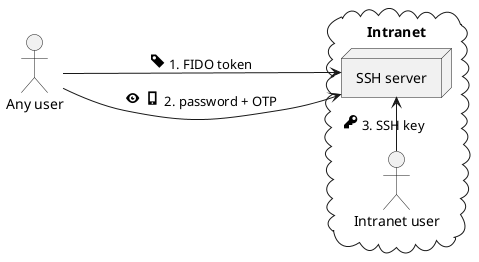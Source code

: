 @startuml

@startuml

!include <material/common>
!include <material/key_variant>
!include <material/flash>

left to right direction

actor User_internet as "Any user"

cloud Intranet {
  node Server as "SSH server"
  actor User_intranet as "Intranet user"
}

User_internet ---> Server : <size:20><&tag></size> 1. FIDO token
User_internet ---> Server : <size:20><&eye> <&phone></size> 2. password + OTP
User_intranet -> Server : <size:20><&key></size> 3. SSH key

@enduml

@enduml